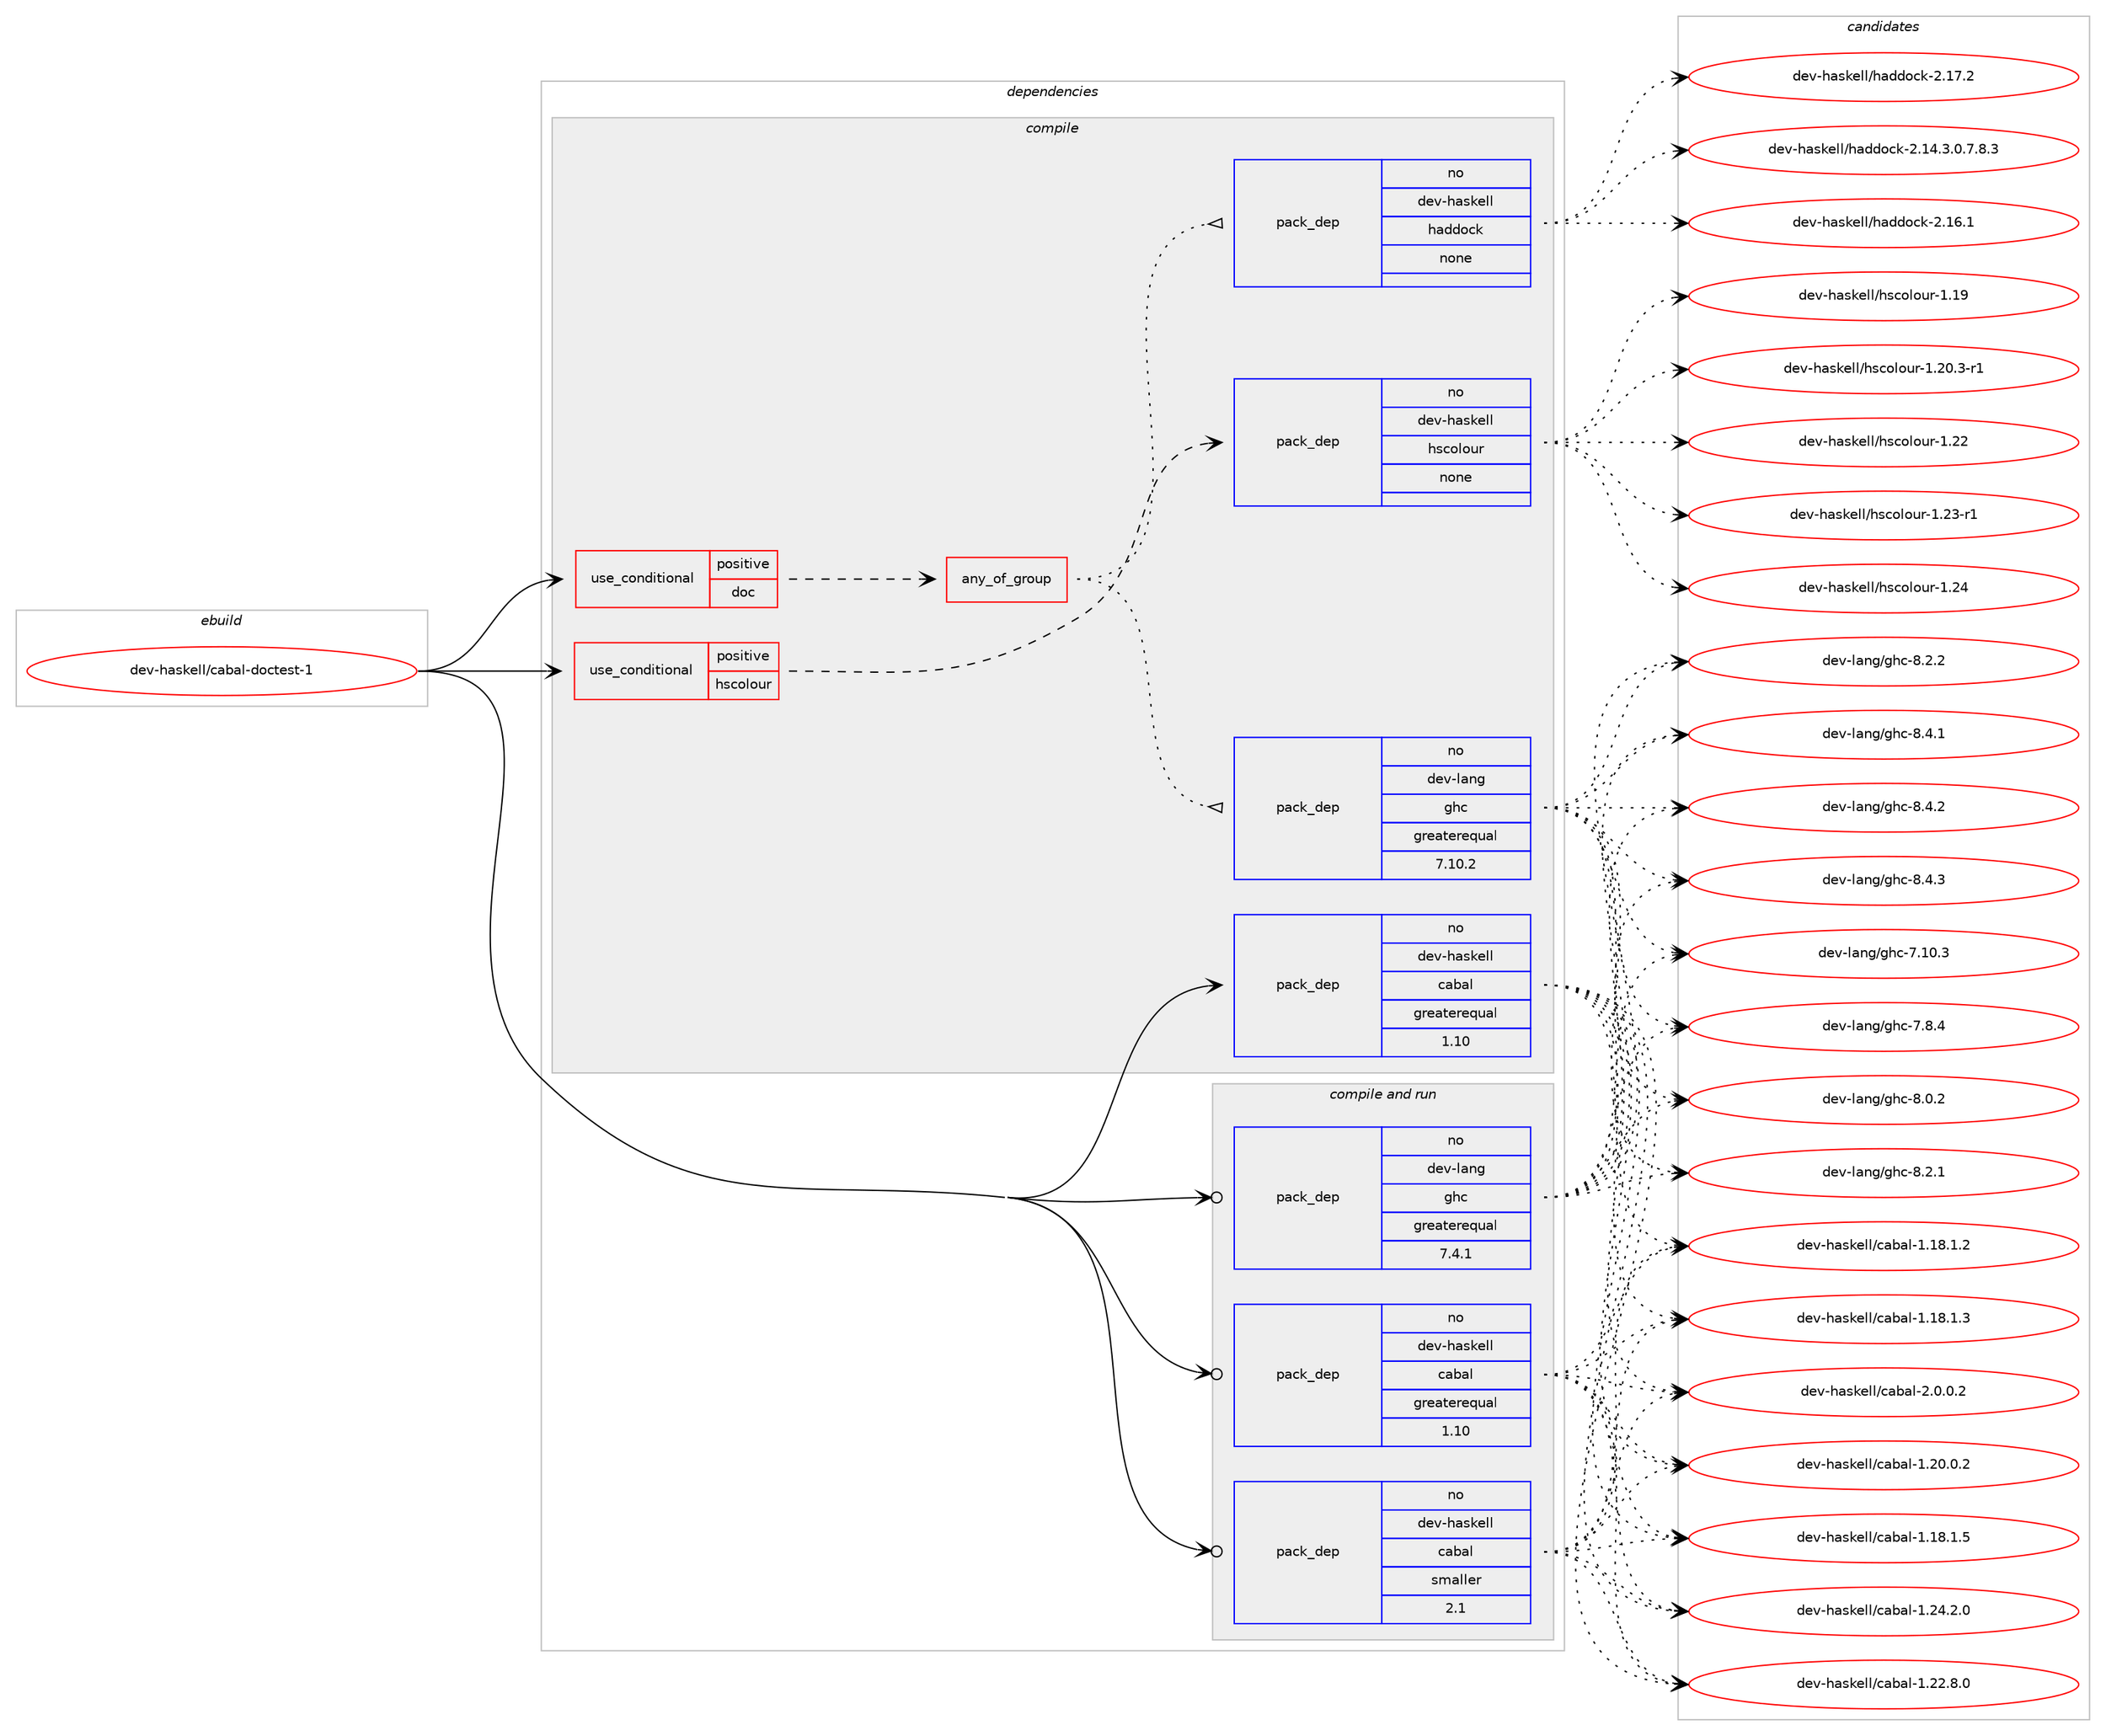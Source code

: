 digraph prolog {

# *************
# Graph options
# *************

newrank=true;
concentrate=true;
compound=true;
graph [rankdir=LR,fontname=Helvetica,fontsize=10,ranksep=1.5];#, ranksep=2.5, nodesep=0.2];
edge  [arrowhead=vee];
node  [fontname=Helvetica,fontsize=10];

# **********
# The ebuild
# **********

subgraph cluster_leftcol {
color=gray;
rank=same;
label=<<i>ebuild</i>>;
id [label="dev-haskell/cabal-doctest-1", color=red, width=4, href="../dev-haskell/cabal-doctest-1.svg"];
}

# ****************
# The dependencies
# ****************

subgraph cluster_midcol {
color=gray;
label=<<i>dependencies</i>>;
subgraph cluster_compile {
fillcolor="#eeeeee";
style=filled;
label=<<i>compile</i>>;
subgraph cond358849 {
dependency1327872 [label=<<TABLE BORDER="0" CELLBORDER="1" CELLSPACING="0" CELLPADDING="4"><TR><TD ROWSPAN="3" CELLPADDING="10">use_conditional</TD></TR><TR><TD>positive</TD></TR><TR><TD>doc</TD></TR></TABLE>>, shape=none, color=red];
subgraph any20617 {
dependency1327873 [label=<<TABLE BORDER="0" CELLBORDER="1" CELLSPACING="0" CELLPADDING="4"><TR><TD CELLPADDING="10">any_of_group</TD></TR></TABLE>>, shape=none, color=red];subgraph pack947854 {
dependency1327874 [label=<<TABLE BORDER="0" CELLBORDER="1" CELLSPACING="0" CELLPADDING="4" WIDTH="220"><TR><TD ROWSPAN="6" CELLPADDING="30">pack_dep</TD></TR><TR><TD WIDTH="110">no</TD></TR><TR><TD>dev-haskell</TD></TR><TR><TD>haddock</TD></TR><TR><TD>none</TD></TR><TR><TD></TD></TR></TABLE>>, shape=none, color=blue];
}
dependency1327873:e -> dependency1327874:w [weight=20,style="dotted",arrowhead="oinv"];
subgraph pack947855 {
dependency1327875 [label=<<TABLE BORDER="0" CELLBORDER="1" CELLSPACING="0" CELLPADDING="4" WIDTH="220"><TR><TD ROWSPAN="6" CELLPADDING="30">pack_dep</TD></TR><TR><TD WIDTH="110">no</TD></TR><TR><TD>dev-lang</TD></TR><TR><TD>ghc</TD></TR><TR><TD>greaterequal</TD></TR><TR><TD>7.10.2</TD></TR></TABLE>>, shape=none, color=blue];
}
dependency1327873:e -> dependency1327875:w [weight=20,style="dotted",arrowhead="oinv"];
}
dependency1327872:e -> dependency1327873:w [weight=20,style="dashed",arrowhead="vee"];
}
id:e -> dependency1327872:w [weight=20,style="solid",arrowhead="vee"];
subgraph cond358850 {
dependency1327876 [label=<<TABLE BORDER="0" CELLBORDER="1" CELLSPACING="0" CELLPADDING="4"><TR><TD ROWSPAN="3" CELLPADDING="10">use_conditional</TD></TR><TR><TD>positive</TD></TR><TR><TD>hscolour</TD></TR></TABLE>>, shape=none, color=red];
subgraph pack947856 {
dependency1327877 [label=<<TABLE BORDER="0" CELLBORDER="1" CELLSPACING="0" CELLPADDING="4" WIDTH="220"><TR><TD ROWSPAN="6" CELLPADDING="30">pack_dep</TD></TR><TR><TD WIDTH="110">no</TD></TR><TR><TD>dev-haskell</TD></TR><TR><TD>hscolour</TD></TR><TR><TD>none</TD></TR><TR><TD></TD></TR></TABLE>>, shape=none, color=blue];
}
dependency1327876:e -> dependency1327877:w [weight=20,style="dashed",arrowhead="vee"];
}
id:e -> dependency1327876:w [weight=20,style="solid",arrowhead="vee"];
subgraph pack947857 {
dependency1327878 [label=<<TABLE BORDER="0" CELLBORDER="1" CELLSPACING="0" CELLPADDING="4" WIDTH="220"><TR><TD ROWSPAN="6" CELLPADDING="30">pack_dep</TD></TR><TR><TD WIDTH="110">no</TD></TR><TR><TD>dev-haskell</TD></TR><TR><TD>cabal</TD></TR><TR><TD>greaterequal</TD></TR><TR><TD>1.10</TD></TR></TABLE>>, shape=none, color=blue];
}
id:e -> dependency1327878:w [weight=20,style="solid",arrowhead="vee"];
}
subgraph cluster_compileandrun {
fillcolor="#eeeeee";
style=filled;
label=<<i>compile and run</i>>;
subgraph pack947858 {
dependency1327879 [label=<<TABLE BORDER="0" CELLBORDER="1" CELLSPACING="0" CELLPADDING="4" WIDTH="220"><TR><TD ROWSPAN="6" CELLPADDING="30">pack_dep</TD></TR><TR><TD WIDTH="110">no</TD></TR><TR><TD>dev-haskell</TD></TR><TR><TD>cabal</TD></TR><TR><TD>greaterequal</TD></TR><TR><TD>1.10</TD></TR></TABLE>>, shape=none, color=blue];
}
id:e -> dependency1327879:w [weight=20,style="solid",arrowhead="odotvee"];
subgraph pack947859 {
dependency1327880 [label=<<TABLE BORDER="0" CELLBORDER="1" CELLSPACING="0" CELLPADDING="4" WIDTH="220"><TR><TD ROWSPAN="6" CELLPADDING="30">pack_dep</TD></TR><TR><TD WIDTH="110">no</TD></TR><TR><TD>dev-haskell</TD></TR><TR><TD>cabal</TD></TR><TR><TD>smaller</TD></TR><TR><TD>2.1</TD></TR></TABLE>>, shape=none, color=blue];
}
id:e -> dependency1327880:w [weight=20,style="solid",arrowhead="odotvee"];
subgraph pack947860 {
dependency1327881 [label=<<TABLE BORDER="0" CELLBORDER="1" CELLSPACING="0" CELLPADDING="4" WIDTH="220"><TR><TD ROWSPAN="6" CELLPADDING="30">pack_dep</TD></TR><TR><TD WIDTH="110">no</TD></TR><TR><TD>dev-lang</TD></TR><TR><TD>ghc</TD></TR><TR><TD>greaterequal</TD></TR><TR><TD>7.4.1</TD></TR></TABLE>>, shape=none, color=blue];
}
id:e -> dependency1327881:w [weight=20,style="solid",arrowhead="odotvee"];
}
subgraph cluster_run {
fillcolor="#eeeeee";
style=filled;
label=<<i>run</i>>;
}
}

# **************
# The candidates
# **************

subgraph cluster_choices {
rank=same;
color=gray;
label=<<i>candidates</i>>;

subgraph choice947854 {
color=black;
nodesep=1;
choice1001011184510497115107101108108471049710010011199107455046495246514648465546564651 [label="dev-haskell/haddock-2.14.3.0.7.8.3", color=red, width=4,href="../dev-haskell/haddock-2.14.3.0.7.8.3.svg"];
choice100101118451049711510710110810847104971001001119910745504649544649 [label="dev-haskell/haddock-2.16.1", color=red, width=4,href="../dev-haskell/haddock-2.16.1.svg"];
choice100101118451049711510710110810847104971001001119910745504649554650 [label="dev-haskell/haddock-2.17.2", color=red, width=4,href="../dev-haskell/haddock-2.17.2.svg"];
dependency1327874:e -> choice1001011184510497115107101108108471049710010011199107455046495246514648465546564651:w [style=dotted,weight="100"];
dependency1327874:e -> choice100101118451049711510710110810847104971001001119910745504649544649:w [style=dotted,weight="100"];
dependency1327874:e -> choice100101118451049711510710110810847104971001001119910745504649554650:w [style=dotted,weight="100"];
}
subgraph choice947855 {
color=black;
nodesep=1;
choice1001011184510897110103471031049945554649484651 [label="dev-lang/ghc-7.10.3", color=red, width=4,href="../dev-lang/ghc-7.10.3.svg"];
choice10010111845108971101034710310499455546564652 [label="dev-lang/ghc-7.8.4", color=red, width=4,href="../dev-lang/ghc-7.8.4.svg"];
choice10010111845108971101034710310499455646484650 [label="dev-lang/ghc-8.0.2", color=red, width=4,href="../dev-lang/ghc-8.0.2.svg"];
choice10010111845108971101034710310499455646504649 [label="dev-lang/ghc-8.2.1", color=red, width=4,href="../dev-lang/ghc-8.2.1.svg"];
choice10010111845108971101034710310499455646504650 [label="dev-lang/ghc-8.2.2", color=red, width=4,href="../dev-lang/ghc-8.2.2.svg"];
choice10010111845108971101034710310499455646524649 [label="dev-lang/ghc-8.4.1", color=red, width=4,href="../dev-lang/ghc-8.4.1.svg"];
choice10010111845108971101034710310499455646524650 [label="dev-lang/ghc-8.4.2", color=red, width=4,href="../dev-lang/ghc-8.4.2.svg"];
choice10010111845108971101034710310499455646524651 [label="dev-lang/ghc-8.4.3", color=red, width=4,href="../dev-lang/ghc-8.4.3.svg"];
dependency1327875:e -> choice1001011184510897110103471031049945554649484651:w [style=dotted,weight="100"];
dependency1327875:e -> choice10010111845108971101034710310499455546564652:w [style=dotted,weight="100"];
dependency1327875:e -> choice10010111845108971101034710310499455646484650:w [style=dotted,weight="100"];
dependency1327875:e -> choice10010111845108971101034710310499455646504649:w [style=dotted,weight="100"];
dependency1327875:e -> choice10010111845108971101034710310499455646504650:w [style=dotted,weight="100"];
dependency1327875:e -> choice10010111845108971101034710310499455646524649:w [style=dotted,weight="100"];
dependency1327875:e -> choice10010111845108971101034710310499455646524650:w [style=dotted,weight="100"];
dependency1327875:e -> choice10010111845108971101034710310499455646524651:w [style=dotted,weight="100"];
}
subgraph choice947856 {
color=black;
nodesep=1;
choice100101118451049711510710110810847104115991111081111171144549464957 [label="dev-haskell/hscolour-1.19", color=red, width=4,href="../dev-haskell/hscolour-1.19.svg"];
choice10010111845104971151071011081084710411599111108111117114454946504846514511449 [label="dev-haskell/hscolour-1.20.3-r1", color=red, width=4,href="../dev-haskell/hscolour-1.20.3-r1.svg"];
choice100101118451049711510710110810847104115991111081111171144549465050 [label="dev-haskell/hscolour-1.22", color=red, width=4,href="../dev-haskell/hscolour-1.22.svg"];
choice1001011184510497115107101108108471041159911110811111711445494650514511449 [label="dev-haskell/hscolour-1.23-r1", color=red, width=4,href="../dev-haskell/hscolour-1.23-r1.svg"];
choice100101118451049711510710110810847104115991111081111171144549465052 [label="dev-haskell/hscolour-1.24", color=red, width=4,href="../dev-haskell/hscolour-1.24.svg"];
dependency1327877:e -> choice100101118451049711510710110810847104115991111081111171144549464957:w [style=dotted,weight="100"];
dependency1327877:e -> choice10010111845104971151071011081084710411599111108111117114454946504846514511449:w [style=dotted,weight="100"];
dependency1327877:e -> choice100101118451049711510710110810847104115991111081111171144549465050:w [style=dotted,weight="100"];
dependency1327877:e -> choice1001011184510497115107101108108471041159911110811111711445494650514511449:w [style=dotted,weight="100"];
dependency1327877:e -> choice100101118451049711510710110810847104115991111081111171144549465052:w [style=dotted,weight="100"];
}
subgraph choice947857 {
color=black;
nodesep=1;
choice10010111845104971151071011081084799979897108454946495646494650 [label="dev-haskell/cabal-1.18.1.2", color=red, width=4,href="../dev-haskell/cabal-1.18.1.2.svg"];
choice10010111845104971151071011081084799979897108454946495646494651 [label="dev-haskell/cabal-1.18.1.3", color=red, width=4,href="../dev-haskell/cabal-1.18.1.3.svg"];
choice10010111845104971151071011081084799979897108454946495646494653 [label="dev-haskell/cabal-1.18.1.5", color=red, width=4,href="../dev-haskell/cabal-1.18.1.5.svg"];
choice10010111845104971151071011081084799979897108454946504846484650 [label="dev-haskell/cabal-1.20.0.2", color=red, width=4,href="../dev-haskell/cabal-1.20.0.2.svg"];
choice10010111845104971151071011081084799979897108454946505046564648 [label="dev-haskell/cabal-1.22.8.0", color=red, width=4,href="../dev-haskell/cabal-1.22.8.0.svg"];
choice10010111845104971151071011081084799979897108454946505246504648 [label="dev-haskell/cabal-1.24.2.0", color=red, width=4,href="../dev-haskell/cabal-1.24.2.0.svg"];
choice100101118451049711510710110810847999798971084550464846484650 [label="dev-haskell/cabal-2.0.0.2", color=red, width=4,href="../dev-haskell/cabal-2.0.0.2.svg"];
dependency1327878:e -> choice10010111845104971151071011081084799979897108454946495646494650:w [style=dotted,weight="100"];
dependency1327878:e -> choice10010111845104971151071011081084799979897108454946495646494651:w [style=dotted,weight="100"];
dependency1327878:e -> choice10010111845104971151071011081084799979897108454946495646494653:w [style=dotted,weight="100"];
dependency1327878:e -> choice10010111845104971151071011081084799979897108454946504846484650:w [style=dotted,weight="100"];
dependency1327878:e -> choice10010111845104971151071011081084799979897108454946505046564648:w [style=dotted,weight="100"];
dependency1327878:e -> choice10010111845104971151071011081084799979897108454946505246504648:w [style=dotted,weight="100"];
dependency1327878:e -> choice100101118451049711510710110810847999798971084550464846484650:w [style=dotted,weight="100"];
}
subgraph choice947858 {
color=black;
nodesep=1;
choice10010111845104971151071011081084799979897108454946495646494650 [label="dev-haskell/cabal-1.18.1.2", color=red, width=4,href="../dev-haskell/cabal-1.18.1.2.svg"];
choice10010111845104971151071011081084799979897108454946495646494651 [label="dev-haskell/cabal-1.18.1.3", color=red, width=4,href="../dev-haskell/cabal-1.18.1.3.svg"];
choice10010111845104971151071011081084799979897108454946495646494653 [label="dev-haskell/cabal-1.18.1.5", color=red, width=4,href="../dev-haskell/cabal-1.18.1.5.svg"];
choice10010111845104971151071011081084799979897108454946504846484650 [label="dev-haskell/cabal-1.20.0.2", color=red, width=4,href="../dev-haskell/cabal-1.20.0.2.svg"];
choice10010111845104971151071011081084799979897108454946505046564648 [label="dev-haskell/cabal-1.22.8.0", color=red, width=4,href="../dev-haskell/cabal-1.22.8.0.svg"];
choice10010111845104971151071011081084799979897108454946505246504648 [label="dev-haskell/cabal-1.24.2.0", color=red, width=4,href="../dev-haskell/cabal-1.24.2.0.svg"];
choice100101118451049711510710110810847999798971084550464846484650 [label="dev-haskell/cabal-2.0.0.2", color=red, width=4,href="../dev-haskell/cabal-2.0.0.2.svg"];
dependency1327879:e -> choice10010111845104971151071011081084799979897108454946495646494650:w [style=dotted,weight="100"];
dependency1327879:e -> choice10010111845104971151071011081084799979897108454946495646494651:w [style=dotted,weight="100"];
dependency1327879:e -> choice10010111845104971151071011081084799979897108454946495646494653:w [style=dotted,weight="100"];
dependency1327879:e -> choice10010111845104971151071011081084799979897108454946504846484650:w [style=dotted,weight="100"];
dependency1327879:e -> choice10010111845104971151071011081084799979897108454946505046564648:w [style=dotted,weight="100"];
dependency1327879:e -> choice10010111845104971151071011081084799979897108454946505246504648:w [style=dotted,weight="100"];
dependency1327879:e -> choice100101118451049711510710110810847999798971084550464846484650:w [style=dotted,weight="100"];
}
subgraph choice947859 {
color=black;
nodesep=1;
choice10010111845104971151071011081084799979897108454946495646494650 [label="dev-haskell/cabal-1.18.1.2", color=red, width=4,href="../dev-haskell/cabal-1.18.1.2.svg"];
choice10010111845104971151071011081084799979897108454946495646494651 [label="dev-haskell/cabal-1.18.1.3", color=red, width=4,href="../dev-haskell/cabal-1.18.1.3.svg"];
choice10010111845104971151071011081084799979897108454946495646494653 [label="dev-haskell/cabal-1.18.1.5", color=red, width=4,href="../dev-haskell/cabal-1.18.1.5.svg"];
choice10010111845104971151071011081084799979897108454946504846484650 [label="dev-haskell/cabal-1.20.0.2", color=red, width=4,href="../dev-haskell/cabal-1.20.0.2.svg"];
choice10010111845104971151071011081084799979897108454946505046564648 [label="dev-haskell/cabal-1.22.8.0", color=red, width=4,href="../dev-haskell/cabal-1.22.8.0.svg"];
choice10010111845104971151071011081084799979897108454946505246504648 [label="dev-haskell/cabal-1.24.2.0", color=red, width=4,href="../dev-haskell/cabal-1.24.2.0.svg"];
choice100101118451049711510710110810847999798971084550464846484650 [label="dev-haskell/cabal-2.0.0.2", color=red, width=4,href="../dev-haskell/cabal-2.0.0.2.svg"];
dependency1327880:e -> choice10010111845104971151071011081084799979897108454946495646494650:w [style=dotted,weight="100"];
dependency1327880:e -> choice10010111845104971151071011081084799979897108454946495646494651:w [style=dotted,weight="100"];
dependency1327880:e -> choice10010111845104971151071011081084799979897108454946495646494653:w [style=dotted,weight="100"];
dependency1327880:e -> choice10010111845104971151071011081084799979897108454946504846484650:w [style=dotted,weight="100"];
dependency1327880:e -> choice10010111845104971151071011081084799979897108454946505046564648:w [style=dotted,weight="100"];
dependency1327880:e -> choice10010111845104971151071011081084799979897108454946505246504648:w [style=dotted,weight="100"];
dependency1327880:e -> choice100101118451049711510710110810847999798971084550464846484650:w [style=dotted,weight="100"];
}
subgraph choice947860 {
color=black;
nodesep=1;
choice1001011184510897110103471031049945554649484651 [label="dev-lang/ghc-7.10.3", color=red, width=4,href="../dev-lang/ghc-7.10.3.svg"];
choice10010111845108971101034710310499455546564652 [label="dev-lang/ghc-7.8.4", color=red, width=4,href="../dev-lang/ghc-7.8.4.svg"];
choice10010111845108971101034710310499455646484650 [label="dev-lang/ghc-8.0.2", color=red, width=4,href="../dev-lang/ghc-8.0.2.svg"];
choice10010111845108971101034710310499455646504649 [label="dev-lang/ghc-8.2.1", color=red, width=4,href="../dev-lang/ghc-8.2.1.svg"];
choice10010111845108971101034710310499455646504650 [label="dev-lang/ghc-8.2.2", color=red, width=4,href="../dev-lang/ghc-8.2.2.svg"];
choice10010111845108971101034710310499455646524649 [label="dev-lang/ghc-8.4.1", color=red, width=4,href="../dev-lang/ghc-8.4.1.svg"];
choice10010111845108971101034710310499455646524650 [label="dev-lang/ghc-8.4.2", color=red, width=4,href="../dev-lang/ghc-8.4.2.svg"];
choice10010111845108971101034710310499455646524651 [label="dev-lang/ghc-8.4.3", color=red, width=4,href="../dev-lang/ghc-8.4.3.svg"];
dependency1327881:e -> choice1001011184510897110103471031049945554649484651:w [style=dotted,weight="100"];
dependency1327881:e -> choice10010111845108971101034710310499455546564652:w [style=dotted,weight="100"];
dependency1327881:e -> choice10010111845108971101034710310499455646484650:w [style=dotted,weight="100"];
dependency1327881:e -> choice10010111845108971101034710310499455646504649:w [style=dotted,weight="100"];
dependency1327881:e -> choice10010111845108971101034710310499455646504650:w [style=dotted,weight="100"];
dependency1327881:e -> choice10010111845108971101034710310499455646524649:w [style=dotted,weight="100"];
dependency1327881:e -> choice10010111845108971101034710310499455646524650:w [style=dotted,weight="100"];
dependency1327881:e -> choice10010111845108971101034710310499455646524651:w [style=dotted,weight="100"];
}
}

}
